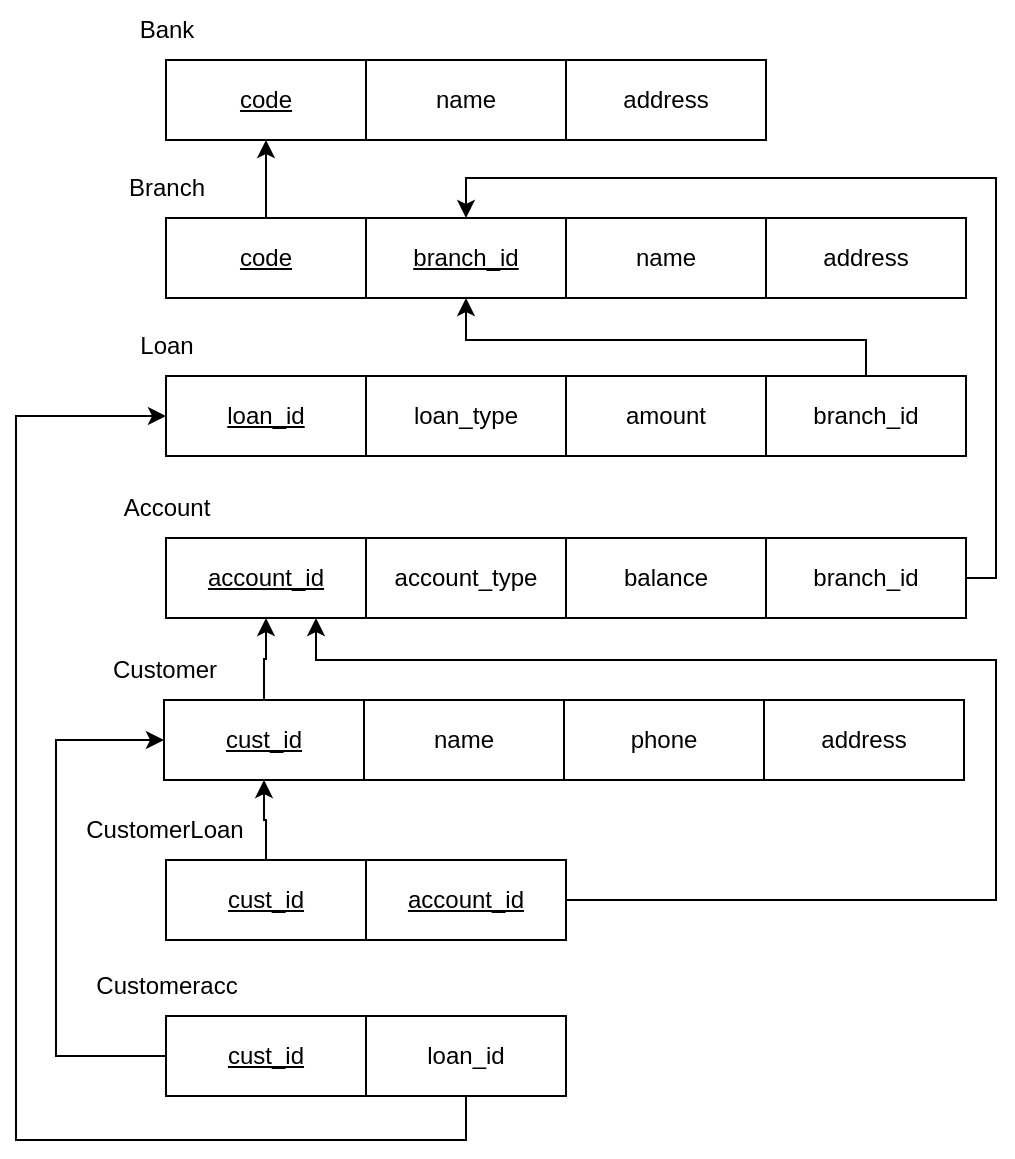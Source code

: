 <mxfile version="21.6.5" type="device">
  <diagram name="Page-1" id="vo3o3ZLuwrH5YPKGV5T1">
    <mxGraphModel dx="1080" dy="645" grid="1" gridSize="10" guides="1" tooltips="1" connect="1" arrows="1" fold="1" page="1" pageScale="1" pageWidth="850" pageHeight="1100" math="0" shadow="0">
      <root>
        <mxCell id="0" />
        <mxCell id="1" parent="0" />
        <mxCell id="-JMyGWzFMvSKEhVez5Ns-1" value="Bank" style="text;html=1;align=center;verticalAlign=middle;resizable=0;points=[];autosize=1;strokeColor=none;fillColor=none;" vertex="1" parent="1">
          <mxGeometry x="100" y="90" width="50" height="30" as="geometry" />
        </mxCell>
        <mxCell id="-JMyGWzFMvSKEhVez5Ns-2" value="name" style="whiteSpace=wrap;html=1;align=center;" vertex="1" parent="1">
          <mxGeometry x="225" y="120" width="100" height="40" as="geometry" />
        </mxCell>
        <mxCell id="-JMyGWzFMvSKEhVez5Ns-3" value="&lt;u&gt;code&lt;/u&gt;" style="whiteSpace=wrap;html=1;align=center;" vertex="1" parent="1">
          <mxGeometry x="125" y="120" width="100" height="40" as="geometry" />
        </mxCell>
        <mxCell id="-JMyGWzFMvSKEhVez5Ns-4" value="address" style="whiteSpace=wrap;html=1;align=center;" vertex="1" parent="1">
          <mxGeometry x="325" y="120" width="100" height="40" as="geometry" />
        </mxCell>
        <mxCell id="-JMyGWzFMvSKEhVez5Ns-7" value="Branch" style="text;html=1;align=center;verticalAlign=middle;resizable=0;points=[];autosize=1;strokeColor=none;fillColor=none;" vertex="1" parent="1">
          <mxGeometry x="95" y="169" width="60" height="30" as="geometry" />
        </mxCell>
        <mxCell id="-JMyGWzFMvSKEhVez5Ns-8" value="&lt;u&gt;branch_id&lt;/u&gt;" style="whiteSpace=wrap;html=1;align=center;" vertex="1" parent="1">
          <mxGeometry x="225" y="199" width="100" height="40" as="geometry" />
        </mxCell>
        <mxCell id="-JMyGWzFMvSKEhVez5Ns-19" style="edgeStyle=orthogonalEdgeStyle;rounded=0;orthogonalLoop=1;jettySize=auto;html=1;entryX=0.5;entryY=1;entryDx=0;entryDy=0;" edge="1" parent="1" source="-JMyGWzFMvSKEhVez5Ns-9" target="-JMyGWzFMvSKEhVez5Ns-3">
          <mxGeometry relative="1" as="geometry" />
        </mxCell>
        <mxCell id="-JMyGWzFMvSKEhVez5Ns-9" value="&lt;u&gt;code&lt;/u&gt;" style="whiteSpace=wrap;html=1;align=center;" vertex="1" parent="1">
          <mxGeometry x="125" y="199" width="100" height="40" as="geometry" />
        </mxCell>
        <mxCell id="-JMyGWzFMvSKEhVez5Ns-10" value="name" style="whiteSpace=wrap;html=1;align=center;" vertex="1" parent="1">
          <mxGeometry x="325" y="199" width="100" height="40" as="geometry" />
        </mxCell>
        <mxCell id="-JMyGWzFMvSKEhVez5Ns-11" value="address" style="whiteSpace=wrap;html=1;align=center;" vertex="1" parent="1">
          <mxGeometry x="425" y="199" width="100" height="40" as="geometry" />
        </mxCell>
        <mxCell id="-JMyGWzFMvSKEhVez5Ns-13" value="Loan" style="text;html=1;align=center;verticalAlign=middle;resizable=0;points=[];autosize=1;strokeColor=none;fillColor=none;" vertex="1" parent="1">
          <mxGeometry x="100" y="248" width="50" height="30" as="geometry" />
        </mxCell>
        <mxCell id="-JMyGWzFMvSKEhVez5Ns-14" value="loan_type" style="whiteSpace=wrap;html=1;align=center;" vertex="1" parent="1">
          <mxGeometry x="225" y="278" width="100" height="40" as="geometry" />
        </mxCell>
        <mxCell id="-JMyGWzFMvSKEhVez5Ns-15" value="&lt;u&gt;loan_id&lt;/u&gt;" style="whiteSpace=wrap;html=1;align=center;" vertex="1" parent="1">
          <mxGeometry x="125" y="278" width="100" height="40" as="geometry" />
        </mxCell>
        <mxCell id="-JMyGWzFMvSKEhVez5Ns-16" value="amount" style="whiteSpace=wrap;html=1;align=center;" vertex="1" parent="1">
          <mxGeometry x="325" y="278" width="100" height="40" as="geometry" />
        </mxCell>
        <mxCell id="-JMyGWzFMvSKEhVez5Ns-20" style="edgeStyle=orthogonalEdgeStyle;rounded=0;orthogonalLoop=1;jettySize=auto;html=1;entryX=0.5;entryY=1;entryDx=0;entryDy=0;" edge="1" parent="1" source="-JMyGWzFMvSKEhVez5Ns-17" target="-JMyGWzFMvSKEhVez5Ns-8">
          <mxGeometry relative="1" as="geometry">
            <Array as="points">
              <mxPoint x="475" y="260" />
              <mxPoint x="275" y="260" />
            </Array>
          </mxGeometry>
        </mxCell>
        <mxCell id="-JMyGWzFMvSKEhVez5Ns-17" value="branch_id" style="whiteSpace=wrap;html=1;align=center;" vertex="1" parent="1">
          <mxGeometry x="425" y="278" width="100" height="40" as="geometry" />
        </mxCell>
        <mxCell id="-JMyGWzFMvSKEhVez5Ns-21" value="Account" style="text;html=1;align=center;verticalAlign=middle;resizable=0;points=[];autosize=1;strokeColor=none;fillColor=none;" vertex="1" parent="1">
          <mxGeometry x="90" y="329" width="70" height="30" as="geometry" />
        </mxCell>
        <mxCell id="-JMyGWzFMvSKEhVez5Ns-22" value="account_type" style="whiteSpace=wrap;html=1;align=center;" vertex="1" parent="1">
          <mxGeometry x="225" y="359" width="100" height="40" as="geometry" />
        </mxCell>
        <mxCell id="-JMyGWzFMvSKEhVez5Ns-23" value="&lt;u&gt;account_id&lt;/u&gt;" style="whiteSpace=wrap;html=1;align=center;" vertex="1" parent="1">
          <mxGeometry x="125" y="359" width="100" height="40" as="geometry" />
        </mxCell>
        <mxCell id="-JMyGWzFMvSKEhVez5Ns-24" value="balance" style="whiteSpace=wrap;html=1;align=center;" vertex="1" parent="1">
          <mxGeometry x="325" y="359" width="100" height="40" as="geometry" />
        </mxCell>
        <mxCell id="-JMyGWzFMvSKEhVez5Ns-41" style="edgeStyle=orthogonalEdgeStyle;rounded=0;orthogonalLoop=1;jettySize=auto;html=1;entryX=0.5;entryY=0;entryDx=0;entryDy=0;" edge="1" parent="1" source="-JMyGWzFMvSKEhVez5Ns-25" target="-JMyGWzFMvSKEhVez5Ns-8">
          <mxGeometry relative="1" as="geometry">
            <Array as="points">
              <mxPoint x="540" y="379" />
              <mxPoint x="540" y="179" />
              <mxPoint x="275" y="179" />
            </Array>
          </mxGeometry>
        </mxCell>
        <mxCell id="-JMyGWzFMvSKEhVez5Ns-25" value="branch_id" style="whiteSpace=wrap;html=1;align=center;" vertex="1" parent="1">
          <mxGeometry x="425" y="359" width="100" height="40" as="geometry" />
        </mxCell>
        <mxCell id="-JMyGWzFMvSKEhVez5Ns-26" value="Customer" style="text;html=1;align=center;verticalAlign=middle;resizable=0;points=[];autosize=1;strokeColor=none;fillColor=none;" vertex="1" parent="1">
          <mxGeometry x="84" y="410" width="80" height="30" as="geometry" />
        </mxCell>
        <mxCell id="-JMyGWzFMvSKEhVez5Ns-27" value="name" style="whiteSpace=wrap;html=1;align=center;" vertex="1" parent="1">
          <mxGeometry x="224" y="440" width="100" height="40" as="geometry" />
        </mxCell>
        <mxCell id="-JMyGWzFMvSKEhVez5Ns-43" value="" style="edgeStyle=orthogonalEdgeStyle;rounded=0;orthogonalLoop=1;jettySize=auto;html=1;" edge="1" parent="1" source="-JMyGWzFMvSKEhVez5Ns-28" target="-JMyGWzFMvSKEhVez5Ns-23">
          <mxGeometry relative="1" as="geometry" />
        </mxCell>
        <mxCell id="-JMyGWzFMvSKEhVez5Ns-28" value="&lt;u&gt;cust_id&lt;/u&gt;" style="whiteSpace=wrap;html=1;align=center;" vertex="1" parent="1">
          <mxGeometry x="124" y="440" width="100" height="40" as="geometry" />
        </mxCell>
        <mxCell id="-JMyGWzFMvSKEhVez5Ns-29" value="phone" style="whiteSpace=wrap;html=1;align=center;" vertex="1" parent="1">
          <mxGeometry x="324" y="440" width="100" height="40" as="geometry" />
        </mxCell>
        <mxCell id="-JMyGWzFMvSKEhVez5Ns-30" value="address" style="whiteSpace=wrap;html=1;align=center;" vertex="1" parent="1">
          <mxGeometry x="424" y="440" width="100" height="40" as="geometry" />
        </mxCell>
        <mxCell id="-JMyGWzFMvSKEhVez5Ns-31" value="CustomerLoan" style="text;html=1;align=center;verticalAlign=middle;resizable=0;points=[];autosize=1;strokeColor=none;fillColor=none;" vertex="1" parent="1">
          <mxGeometry x="74" y="490" width="100" height="30" as="geometry" />
        </mxCell>
        <mxCell id="-JMyGWzFMvSKEhVez5Ns-42" style="edgeStyle=orthogonalEdgeStyle;rounded=0;orthogonalLoop=1;jettySize=auto;html=1;entryX=0.75;entryY=1;entryDx=0;entryDy=0;" edge="1" parent="1" source="-JMyGWzFMvSKEhVez5Ns-32" target="-JMyGWzFMvSKEhVez5Ns-23">
          <mxGeometry relative="1" as="geometry">
            <mxPoint x="200" y="400" as="targetPoint" />
            <Array as="points">
              <mxPoint x="540" y="540" />
              <mxPoint x="540" y="420" />
              <mxPoint x="200" y="420" />
            </Array>
          </mxGeometry>
        </mxCell>
        <mxCell id="-JMyGWzFMvSKEhVez5Ns-32" value="&lt;u&gt;account_id&lt;/u&gt;" style="whiteSpace=wrap;html=1;align=center;" vertex="1" parent="1">
          <mxGeometry x="225" y="520" width="100" height="40" as="geometry" />
        </mxCell>
        <mxCell id="-JMyGWzFMvSKEhVez5Ns-39" style="edgeStyle=orthogonalEdgeStyle;rounded=0;orthogonalLoop=1;jettySize=auto;html=1;entryX=0.5;entryY=1;entryDx=0;entryDy=0;" edge="1" parent="1" source="-JMyGWzFMvSKEhVez5Ns-33" target="-JMyGWzFMvSKEhVez5Ns-28">
          <mxGeometry relative="1" as="geometry" />
        </mxCell>
        <mxCell id="-JMyGWzFMvSKEhVez5Ns-33" value="&lt;u&gt;cust_id&lt;/u&gt;" style="whiteSpace=wrap;html=1;align=center;" vertex="1" parent="1">
          <mxGeometry x="125" y="520" width="100" height="40" as="geometry" />
        </mxCell>
        <mxCell id="-JMyGWzFMvSKEhVez5Ns-36" value="Customeracc" style="text;html=1;align=center;verticalAlign=middle;resizable=0;points=[];autosize=1;strokeColor=none;fillColor=none;" vertex="1" parent="1">
          <mxGeometry x="80" y="568" width="90" height="30" as="geometry" />
        </mxCell>
        <mxCell id="-JMyGWzFMvSKEhVez5Ns-44" style="edgeStyle=orthogonalEdgeStyle;rounded=0;orthogonalLoop=1;jettySize=auto;html=1;entryX=0;entryY=0.5;entryDx=0;entryDy=0;" edge="1" parent="1" source="-JMyGWzFMvSKEhVez5Ns-37" target="-JMyGWzFMvSKEhVez5Ns-15">
          <mxGeometry relative="1" as="geometry">
            <Array as="points">
              <mxPoint x="275" y="660" />
              <mxPoint x="50" y="660" />
              <mxPoint x="50" y="298" />
            </Array>
          </mxGeometry>
        </mxCell>
        <mxCell id="-JMyGWzFMvSKEhVez5Ns-37" value="loan_id" style="whiteSpace=wrap;html=1;align=center;" vertex="1" parent="1">
          <mxGeometry x="225" y="598" width="100" height="40" as="geometry" />
        </mxCell>
        <mxCell id="-JMyGWzFMvSKEhVez5Ns-40" style="edgeStyle=orthogonalEdgeStyle;rounded=0;orthogonalLoop=1;jettySize=auto;html=1;entryX=0;entryY=0.5;entryDx=0;entryDy=0;" edge="1" parent="1" source="-JMyGWzFMvSKEhVez5Ns-38" target="-JMyGWzFMvSKEhVez5Ns-28">
          <mxGeometry relative="1" as="geometry">
            <Array as="points">
              <mxPoint x="70" y="618" />
              <mxPoint x="70" y="460" />
            </Array>
          </mxGeometry>
        </mxCell>
        <mxCell id="-JMyGWzFMvSKEhVez5Ns-38" value="&lt;u&gt;cust_id&lt;/u&gt;" style="whiteSpace=wrap;html=1;align=center;" vertex="1" parent="1">
          <mxGeometry x="125" y="598" width="100" height="40" as="geometry" />
        </mxCell>
      </root>
    </mxGraphModel>
  </diagram>
</mxfile>
